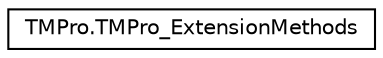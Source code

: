 digraph "Graphical Class Hierarchy"
{
 // LATEX_PDF_SIZE
  edge [fontname="Helvetica",fontsize="10",labelfontname="Helvetica",labelfontsize="10"];
  node [fontname="Helvetica",fontsize="10",shape=record];
  rankdir="LR";
  Node0 [label="TMPro.TMPro_ExtensionMethods",height=0.2,width=0.4,color="black", fillcolor="white", style="filled",URL="$class_t_m_pro_1_1_t_m_pro___extension_methods.html",tooltip=" "];
}
